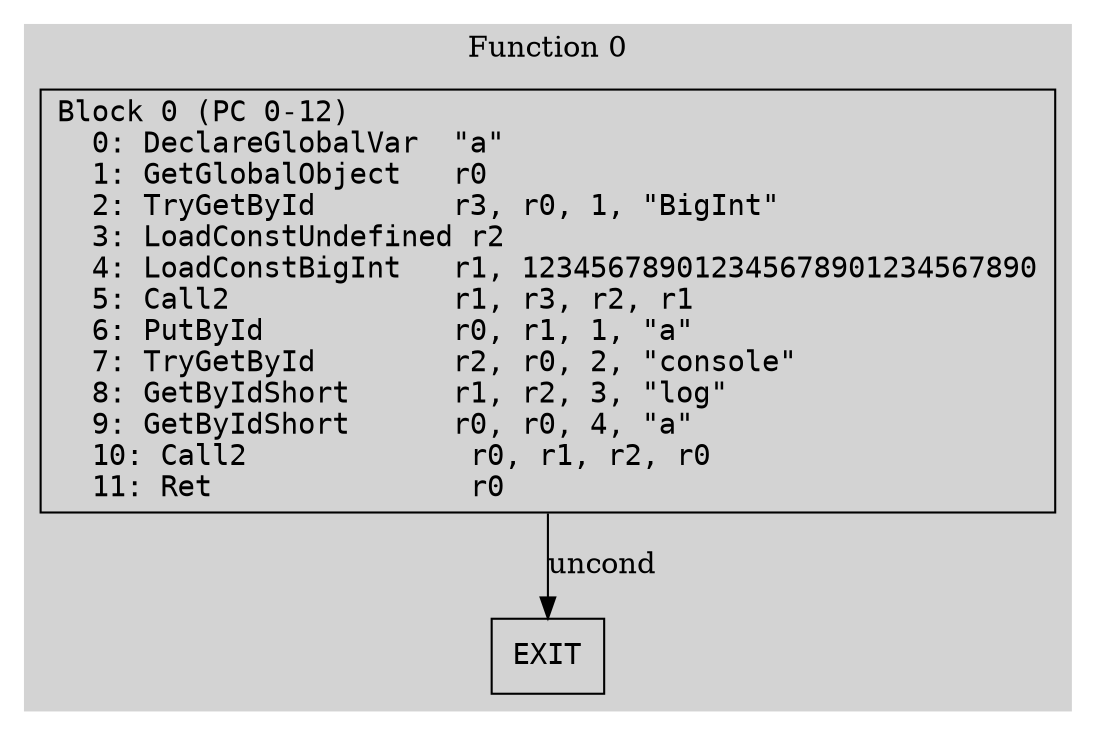 // CFG analysis for bigints_v96
// Generated from data/bigints_v96.hbc

digraph {
  rankdir=TB;
  node [shape=box, fontname="monospace"];

  subgraph cluster_function_0 {
    label = "Function 0";
    style = filled;
    color = lightgrey;

    f0_n0 [ label = "Block 0 (PC 0-12)\l  0: DeclareGlobalVar  \"a\"\l  1: GetGlobalObject   r0\l  2: TryGetById        r3, r0, 1, \"BigInt\"\l  3: LoadConstUndefined r2\l  4: LoadConstBigInt   r1, 123456789012345678901234567890\l  5: Call2             r1, r3, r2, r1\l  6: PutById           r0, r1, 1, \"a\"\l  7: TryGetById        r2, r0, 2, \"console\"\l  8: GetByIdShort      r1, r2, 3, \"log\"\l  9: GetByIdShort      r0, r0, 4, \"a\"\l  10: Call2             r0, r1, r2, r0\l  11: Ret               r0\l" ]
    f0_n1 [ label = "EXIT" ]

    f0_n0 -> f0_n1 [label="uncond"]
  }

}
